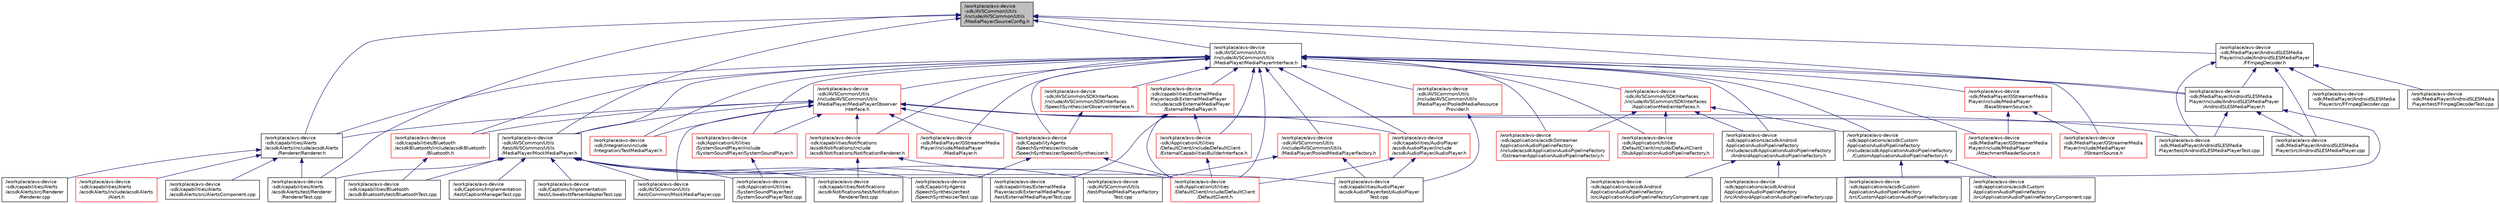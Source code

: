 digraph "/workplace/avs-device-sdk/AVSCommon/Utils/include/AVSCommon/Utils/MediaPlayer/SourceConfig.h"
{
  edge [fontname="Helvetica",fontsize="10",labelfontname="Helvetica",labelfontsize="10"];
  node [fontname="Helvetica",fontsize="10",shape=record];
  Node4 [label="/workplace/avs-device\l-sdk/AVSCommon/Utils\l/include/AVSCommon/Utils\l/MediaPlayer/SourceConfig.h",height=0.2,width=0.4,color="black", fillcolor="grey75", style="filled", fontcolor="black"];
  Node4 -> Node5 [dir="back",color="midnightblue",fontsize="10",style="solid",fontname="Helvetica"];
  Node5 [label="/workplace/avs-device\l-sdk/AVSCommon/Utils\l/include/AVSCommon/Utils\l/MediaPlayer/MediaPlayerInterface.h",height=0.2,width=0.4,color="black", fillcolor="white", style="filled",URL="$_media_player_interface_8h.html"];
  Node5 -> Node6 [dir="back",color="midnightblue",fontsize="10",style="solid",fontname="Helvetica"];
  Node6 [label="/workplace/avs-device\l-sdk/applications/acsdkAndroid\lApplicationAudioPipelineFactory\l/include/acsdkApplicationAudioPipelineFactory\l/AndroidApplicationAudioPipelineFactory.h",height=0.2,width=0.4,color="black", fillcolor="white", style="filled",URL="$_android_application_audio_pipeline_factory_8h.html"];
  Node6 -> Node7 [dir="back",color="midnightblue",fontsize="10",style="solid",fontname="Helvetica"];
  Node7 [label="/workplace/avs-device\l-sdk/applications/acsdkAndroid\lApplicationAudioPipelineFactory\l/src/AndroidApplicationAudioPipelineFactory.cpp",height=0.2,width=0.4,color="black", fillcolor="white", style="filled",URL="$_android_application_audio_pipeline_factory_8cpp.html"];
  Node6 -> Node8 [dir="back",color="midnightblue",fontsize="10",style="solid",fontname="Helvetica"];
  Node8 [label="/workplace/avs-device\l-sdk/applications/acsdkAndroid\lApplicationAudioPipelineFactory\l/src/ApplicationAudioPipelineFactoryComponent.cpp",height=0.2,width=0.4,color="black", fillcolor="white", style="filled",URL="$acsdk_android_application_audio_pipeline_factory_2src_2_application_audio_pipeline_factory_component_8cpp.html"];
  Node5 -> Node9 [dir="back",color="midnightblue",fontsize="10",style="solid",fontname="Helvetica"];
  Node9 [label="/workplace/avs-device\l-sdk/applications/acsdkCustom\lApplicationAudioPipelineFactory\l/include/acsdkApplicationAudioPipelineFactory\l/CustomApplicationAudioPipelineFactory.h",height=0.2,width=0.4,color="black", fillcolor="white", style="filled",URL="$_custom_application_audio_pipeline_factory_8h.html"];
  Node9 -> Node10 [dir="back",color="midnightblue",fontsize="10",style="solid",fontname="Helvetica"];
  Node10 [label="/workplace/avs-device\l-sdk/applications/acsdkCustom\lApplicationAudioPipelineFactory\l/src/ApplicationAudioPipelineFactoryComponent.cpp",height=0.2,width=0.4,color="black", fillcolor="white", style="filled",URL="$acsdk_custom_application_audio_pipeline_factory_2src_2_application_audio_pipeline_factory_component_8cpp.html"];
  Node9 -> Node11 [dir="back",color="midnightblue",fontsize="10",style="solid",fontname="Helvetica"];
  Node11 [label="/workplace/avs-device\l-sdk/applications/acsdkCustom\lApplicationAudioPipelineFactory\l/src/CustomApplicationAudioPipelineFactory.cpp",height=0.2,width=0.4,color="black", fillcolor="white", style="filled",URL="$_custom_application_audio_pipeline_factory_8cpp.html"];
  Node5 -> Node12 [dir="back",color="midnightblue",fontsize="10",style="solid",fontname="Helvetica"];
  Node12 [label="/workplace/avs-device\l-sdk/applications/acsdkGstreamer\lApplicationAudioPipelineFactory\l/include/acsdkApplicationAudioPipelineFactory\l/GstreamerApplicationAudioPipelineFactory.h",height=0.2,width=0.4,color="red", fillcolor="white", style="filled",URL="$_gstreamer_application_audio_pipeline_factory_8h.html"];
  Node5 -> Node15 [dir="back",color="midnightblue",fontsize="10",style="solid",fontname="Helvetica"];
  Node15 [label="/workplace/avs-device\l-sdk/ApplicationUtilities\l/DefaultClient/include/DefaultClient\l/DefaultClient.h",height=0.2,width=0.4,color="red", fillcolor="white", style="filled",URL="$_default_client_8h.html"];
  Node5 -> Node30 [dir="back",color="midnightblue",fontsize="10",style="solid",fontname="Helvetica"];
  Node30 [label="/workplace/avs-device\l-sdk/ApplicationUtilities\l/DefaultClient/include/DefaultClient\l/ExternalCapabilitiesBuilderInterface.h",height=0.2,width=0.4,color="red", fillcolor="white", style="filled",URL="$_external_capabilities_builder_interface_8h.html"];
  Node30 -> Node15 [dir="back",color="midnightblue",fontsize="10",style="solid",fontname="Helvetica"];
  Node5 -> Node33 [dir="back",color="midnightblue",fontsize="10",style="solid",fontname="Helvetica"];
  Node33 [label="/workplace/avs-device\l-sdk/ApplicationUtilities\l/DefaultClient/include/DefaultClient\l/StubApplicationAudioPipelineFactory.h",height=0.2,width=0.4,color="red", fillcolor="white", style="filled",URL="$_stub_application_audio_pipeline_factory_8h.html"];
  Node5 -> Node37 [dir="back",color="midnightblue",fontsize="10",style="solid",fontname="Helvetica"];
  Node37 [label="/workplace/avs-device\l-sdk/ApplicationUtilities\l/SystemSoundPlayer/include\l/SystemSoundPlayer/SystemSoundPlayer.h",height=0.2,width=0.4,color="red", fillcolor="white", style="filled",URL="$_system_sound_player_8h.html"];
  Node37 -> Node39 [dir="back",color="midnightblue",fontsize="10",style="solid",fontname="Helvetica"];
  Node39 [label="/workplace/avs-device\l-sdk/ApplicationUtilities\l/SystemSoundPlayer/test\l/SystemSoundPlayerTest.cpp",height=0.2,width=0.4,color="black", fillcolor="white", style="filled",URL="$_system_sound_player_test_8cpp.html"];
  Node5 -> Node43 [dir="back",color="midnightblue",fontsize="10",style="solid",fontname="Helvetica"];
  Node43 [label="/workplace/avs-device\l-sdk/AVSCommon/SDKInterfaces\l/include/AVSCommon/SDKInterfaces\l/ApplicationMediaInterfaces.h",height=0.2,width=0.4,color="red", fillcolor="white", style="filled",URL="$_application_media_interfaces_8h.html"];
  Node43 -> Node6 [dir="back",color="midnightblue",fontsize="10",style="solid",fontname="Helvetica"];
  Node43 -> Node9 [dir="back",color="midnightblue",fontsize="10",style="solid",fontname="Helvetica"];
  Node43 -> Node12 [dir="back",color="midnightblue",fontsize="10",style="solid",fontname="Helvetica"];
  Node43 -> Node33 [dir="back",color="midnightblue",fontsize="10",style="solid",fontname="Helvetica"];
  Node5 -> Node98 [dir="back",color="midnightblue",fontsize="10",style="solid",fontname="Helvetica"];
  Node98 [label="/workplace/avs-device\l-sdk/AVSCommon/SDKInterfaces\l/include/AVSCommon/SDKInterfaces\l/SpeechSynthesizerObserverInterface.h",height=0.2,width=0.4,color="red", fillcolor="white", style="filled",URL="$_speech_synthesizer_observer_interface_8h.html"];
  Node98 -> Node94 [dir="back",color="midnightblue",fontsize="10",style="solid",fontname="Helvetica"];
  Node94 [label="/workplace/avs-device\l-sdk/CapabilityAgents\l/SpeechSynthesizer/include\l/SpeechSynthesizer/SpeechSynthesizer.h",height=0.2,width=0.4,color="red", fillcolor="white", style="filled",URL="$_speech_synthesizer_8h.html"];
  Node94 -> Node15 [dir="back",color="midnightblue",fontsize="10",style="solid",fontname="Helvetica"];
  Node94 -> Node51 [dir="back",color="midnightblue",fontsize="10",style="solid",fontname="Helvetica"];
  Node51 [label="/workplace/avs-device\l-sdk/CapabilityAgents\l/SpeechSynthesizer/test\l/SpeechSynthesizerTest.cpp",height=0.2,width=0.4,color="black", fillcolor="white", style="filled",URL="$_speech_synthesizer_test_8cpp.html"];
  Node5 -> Node109 [dir="back",color="midnightblue",fontsize="10",style="solid",fontname="Helvetica"];
  Node109 [label="/workplace/avs-device\l-sdk/AVSCommon/Utils\l/include/AVSCommon/Utils\l/MediaPlayer/MediaPlayerObserver\lInterface.h",height=0.2,width=0.4,color="red", fillcolor="white", style="filled",URL="$_media_player_observer_interface_8h.html"];
  Node109 -> Node37 [dir="back",color="midnightblue",fontsize="10",style="solid",fontname="Helvetica"];
  Node109 -> Node110 [dir="back",color="midnightblue",fontsize="10",style="solid",fontname="Helvetica"];
  Node110 [label="/workplace/avs-device\l-sdk/AVSCommon/Utils\l/test/AVSCommon/Utils\l/MediaPlayer/MockMediaPlayer.h",height=0.2,width=0.4,color="black", fillcolor="white", style="filled",URL="$_mock_media_player_8h.html"];
  Node110 -> Node39 [dir="back",color="midnightblue",fontsize="10",style="solid",fontname="Helvetica"];
  Node110 -> Node111 [dir="back",color="midnightblue",fontsize="10",style="solid",fontname="Helvetica"];
  Node111 [label="/workplace/avs-device\l-sdk/AVSCommon/Utils\l/test/Common/MockMediaPlayer.cpp",height=0.2,width=0.4,color="black", fillcolor="white", style="filled",URL="$_mock_media_player_8cpp.html"];
  Node110 -> Node112 [dir="back",color="midnightblue",fontsize="10",style="solid",fontname="Helvetica"];
  Node112 [label="/workplace/avs-device\l-sdk/AVSCommon/Utils\l/test/PooledMediaPlayerFactory\lTest.cpp",height=0.2,width=0.4,color="black", fillcolor="white", style="filled",URL="$_pooled_media_player_factory_test_8cpp.html"];
  Node110 -> Node47 [dir="back",color="midnightblue",fontsize="10",style="solid",fontname="Helvetica"];
  Node47 [label="/workplace/avs-device\l-sdk/capabilities/Alerts\l/acsdkAlerts/test/Renderer\l/RendererTest.cpp",height=0.2,width=0.4,color="black", fillcolor="white", style="filled",URL="$_renderer_test_8cpp.html"];
  Node110 -> Node113 [dir="back",color="midnightblue",fontsize="10",style="solid",fontname="Helvetica"];
  Node113 [label="/workplace/avs-device\l-sdk/capabilities/AudioPlayer\l/acsdkAudioPlayer/test/AudioPlayer\lTest.cpp",height=0.2,width=0.4,color="black", fillcolor="white", style="filled",URL="$_audio_player_test_8cpp.html"];
  Node110 -> Node48 [dir="back",color="midnightblue",fontsize="10",style="solid",fontname="Helvetica"];
  Node48 [label="/workplace/avs-device\l-sdk/capabilities/Bluetooth\l/acsdkBluetooth/test/BluetoothTest.cpp",height=0.2,width=0.4,color="black", fillcolor="white", style="filled",URL="$_bluetooth_test_8cpp.html"];
  Node110 -> Node49 [dir="back",color="midnightblue",fontsize="10",style="solid",fontname="Helvetica"];
  Node49 [label="/workplace/avs-device\l-sdk/capabilities/ExternalMedia\lPlayer/acsdkExternalMediaPlayer\l/test/ExternalMediaPlayerTest.cpp",height=0.2,width=0.4,color="black", fillcolor="white", style="filled",URL="$_external_media_player_test_8cpp.html"];
  Node110 -> Node50 [dir="back",color="midnightblue",fontsize="10",style="solid",fontname="Helvetica"];
  Node50 [label="/workplace/avs-device\l-sdk/capabilities/Notifications\l/acsdkNotifications/test/Notification\lRendererTest.cpp",height=0.2,width=0.4,color="black", fillcolor="white", style="filled",URL="$_notification_renderer_test_8cpp.html"];
  Node110 -> Node51 [dir="back",color="midnightblue",fontsize="10",style="solid",fontname="Helvetica"];
  Node110 -> Node114 [dir="back",color="midnightblue",fontsize="10",style="solid",fontname="Helvetica"];
  Node114 [label="/workplace/avs-device\l-sdk/Captions/Implementation\l/test/CaptionManagerTest.cpp",height=0.2,width=0.4,color="black", fillcolor="white", style="filled",URL="$_caption_manager_test_8cpp.html"];
  Node110 -> Node115 [dir="back",color="midnightblue",fontsize="10",style="solid",fontname="Helvetica"];
  Node115 [label="/workplace/avs-device\l-sdk/Captions/Implementation\l/test/LibwebvttParserAdapterTest.cpp",height=0.2,width=0.4,color="black", fillcolor="white", style="filled",URL="$_libwebvtt_parser_adapter_test_8cpp.html"];
  Node109 -> Node111 [dir="back",color="midnightblue",fontsize="10",style="solid",fontname="Helvetica"];
  Node109 -> Node57 [dir="back",color="midnightblue",fontsize="10",style="solid",fontname="Helvetica"];
  Node57 [label="/workplace/avs-device\l-sdk/capabilities/Alerts\l/acsdkAlerts/include/acsdkAlerts\l/Renderer/Renderer.h",height=0.2,width=0.4,color="black", fillcolor="white", style="filled",URL="$_renderer_8h.html"];
  Node57 -> Node58 [dir="back",color="midnightblue",fontsize="10",style="solid",fontname="Helvetica"];
  Node58 [label="/workplace/avs-device\l-sdk/capabilities/Alerts\l/acsdkAlerts/include/acsdkAlerts\l/Alert.h",height=0.2,width=0.4,color="red", fillcolor="white", style="filled",URL="$_alert_8h.html"];
  Node57 -> Node56 [dir="back",color="midnightblue",fontsize="10",style="solid",fontname="Helvetica"];
  Node56 [label="/workplace/avs-device\l-sdk/capabilities/Alerts\l/acsdkAlerts/src/AlertsComponent.cpp",height=0.2,width=0.4,color="black", fillcolor="white", style="filled",URL="$_alerts_component_8cpp.html"];
  Node57 -> Node80 [dir="back",color="midnightblue",fontsize="10",style="solid",fontname="Helvetica"];
  Node80 [label="/workplace/avs-device\l-sdk/capabilities/Alerts\l/acsdkAlerts/src/Renderer\l/Renderer.cpp",height=0.2,width=0.4,color="black", fillcolor="white", style="filled",URL="$_renderer_8cpp.html"];
  Node57 -> Node47 [dir="back",color="midnightblue",fontsize="10",style="solid",fontname="Helvetica"];
  Node109 -> Node117 [dir="back",color="midnightblue",fontsize="10",style="solid",fontname="Helvetica"];
  Node117 [label="/workplace/avs-device\l-sdk/capabilities/AudioPlayer\l/acsdkAudioPlayer/include\l/acsdkAudioPlayer/AudioPlayer.h",height=0.2,width=0.4,color="red", fillcolor="white", style="filled",URL="$_audio_player_8h.html"];
  Node117 -> Node15 [dir="back",color="midnightblue",fontsize="10",style="solid",fontname="Helvetica"];
  Node117 -> Node113 [dir="back",color="midnightblue",fontsize="10",style="solid",fontname="Helvetica"];
  Node109 -> Node83 [dir="back",color="midnightblue",fontsize="10",style="solid",fontname="Helvetica"];
  Node83 [label="/workplace/avs-device\l-sdk/capabilities/Bluetooth\l/acsdkBluetooth/include/acsdkBluetooth\l/Bluetooth.h",height=0.2,width=0.4,color="red", fillcolor="white", style="filled",URL="$_bluetooth_8h.html"];
  Node83 -> Node48 [dir="back",color="midnightblue",fontsize="10",style="solid",fontname="Helvetica"];
  Node109 -> Node92 [dir="back",color="midnightblue",fontsize="10",style="solid",fontname="Helvetica"];
  Node92 [label="/workplace/avs-device\l-sdk/capabilities/Notifications\l/acsdkNotifications/include\l/acsdkNotifications/NotificationRenderer.h",height=0.2,width=0.4,color="red", fillcolor="white", style="filled",URL="$_notification_renderer_8h.html"];
  Node92 -> Node15 [dir="back",color="midnightblue",fontsize="10",style="solid",fontname="Helvetica"];
  Node92 -> Node50 [dir="back",color="midnightblue",fontsize="10",style="solid",fontname="Helvetica"];
  Node109 -> Node94 [dir="back",color="midnightblue",fontsize="10",style="solid",fontname="Helvetica"];
  Node109 -> Node146 [dir="back",color="midnightblue",fontsize="10",style="solid",fontname="Helvetica"];
  Node146 [label="/workplace/avs-device\l-sdk/Integration/include\l/Integration/TestMediaPlayer.h",height=0.2,width=0.4,color="red", fillcolor="white", style="filled",URL="$_test_media_player_8h.html"];
  Node109 -> Node148 [dir="back",color="midnightblue",fontsize="10",style="solid",fontname="Helvetica"];
  Node148 [label="/workplace/avs-device\l-sdk/MediaPlayer/AndroidSLESMedia\lPlayer/src/AndroidSLESMediaPlayer.cpp",height=0.2,width=0.4,color="black", fillcolor="white", style="filled",URL="$_android_s_l_e_s_media_player_8cpp.html"];
  Node109 -> Node149 [dir="back",color="midnightblue",fontsize="10",style="solid",fontname="Helvetica"];
  Node149 [label="/workplace/avs-device\l-sdk/MediaPlayer/AndroidSLESMedia\lPlayer/test/AndroidSLESMediaPlayerTest.cpp",height=0.2,width=0.4,color="black", fillcolor="white", style="filled",URL="$_android_s_l_e_s_media_player_test_8cpp.html"];
  Node109 -> Node150 [dir="back",color="midnightblue",fontsize="10",style="solid",fontname="Helvetica"];
  Node150 [label="/workplace/avs-device\l-sdk/MediaPlayer/GStreamerMedia\lPlayer/include/MediaPlayer\l/MediaPlayer.h",height=0.2,width=0.4,color="red", fillcolor="white", style="filled",URL="$_media_player_8h.html"];
  Node5 -> Node153 [dir="back",color="midnightblue",fontsize="10",style="solid",fontname="Helvetica"];
  Node153 [label="/workplace/avs-device\l-sdk/AVSCommon/Utils\l/include/AVSCommon/Utils\l/MediaPlayer/PooledMediaPlayerFactory.h",height=0.2,width=0.4,color="red", fillcolor="white", style="filled",URL="$_pooled_media_player_factory_8h.html"];
  Node153 -> Node112 [dir="back",color="midnightblue",fontsize="10",style="solid",fontname="Helvetica"];
  Node153 -> Node113 [dir="back",color="midnightblue",fontsize="10",style="solid",fontname="Helvetica"];
  Node5 -> Node156 [dir="back",color="midnightblue",fontsize="10",style="solid",fontname="Helvetica"];
  Node156 [label="/workplace/avs-device\l-sdk/AVSCommon/Utils\l/include/AVSCommon/Utils\l/MediaPlayer/PooledMediaResource\lProvider.h",height=0.2,width=0.4,color="red", fillcolor="white", style="filled",URL="$_pooled_media_resource_provider_8h.html"];
  Node156 -> Node113 [dir="back",color="midnightblue",fontsize="10",style="solid",fontname="Helvetica"];
  Node5 -> Node110 [dir="back",color="midnightblue",fontsize="10",style="solid",fontname="Helvetica"];
  Node5 -> Node57 [dir="back",color="midnightblue",fontsize="10",style="solid",fontname="Helvetica"];
  Node5 -> Node117 [dir="back",color="midnightblue",fontsize="10",style="solid",fontname="Helvetica"];
  Node5 -> Node83 [dir="back",color="midnightblue",fontsize="10",style="solid",fontname="Helvetica"];
  Node5 -> Node87 [dir="back",color="midnightblue",fontsize="10",style="solid",fontname="Helvetica"];
  Node87 [label="/workplace/avs-device\l-sdk/capabilities/ExternalMedia\lPlayer/acsdkExternalMediaPlayer\l/include/acsdkExternalMediaPlayer\l/ExternalMediaPlayer.h",height=0.2,width=0.4,color="red", fillcolor="white", style="filled",URL="$_external_media_player_8h.html"];
  Node87 -> Node15 [dir="back",color="midnightblue",fontsize="10",style="solid",fontname="Helvetica"];
  Node87 -> Node30 [dir="back",color="midnightblue",fontsize="10",style="solid",fontname="Helvetica"];
  Node87 -> Node49 [dir="back",color="midnightblue",fontsize="10",style="solid",fontname="Helvetica"];
  Node5 -> Node92 [dir="back",color="midnightblue",fontsize="10",style="solid",fontname="Helvetica"];
  Node5 -> Node94 [dir="back",color="midnightblue",fontsize="10",style="solid",fontname="Helvetica"];
  Node5 -> Node146 [dir="back",color="midnightblue",fontsize="10",style="solid",fontname="Helvetica"];
  Node5 -> Node157 [dir="back",color="midnightblue",fontsize="10",style="solid",fontname="Helvetica"];
  Node157 [label="/workplace/avs-device\l-sdk/MediaPlayer/AndroidSLESMedia\lPlayer/include/AndroidSLESMediaPlayer\l/AndroidSLESMediaPlayer.h",height=0.2,width=0.4,color="black", fillcolor="white", style="filled",URL="$_android_s_l_e_s_media_player_8h.html"];
  Node157 -> Node7 [dir="back",color="midnightblue",fontsize="10",style="solid",fontname="Helvetica"];
  Node157 -> Node148 [dir="back",color="midnightblue",fontsize="10",style="solid",fontname="Helvetica"];
  Node157 -> Node149 [dir="back",color="midnightblue",fontsize="10",style="solid",fontname="Helvetica"];
  Node5 -> Node158 [dir="back",color="midnightblue",fontsize="10",style="solid",fontname="Helvetica"];
  Node158 [label="/workplace/avs-device\l-sdk/MediaPlayer/GStreamerMedia\lPlayer/include/MediaPlayer\l/AttachmentReaderSource.h",height=0.2,width=0.4,color="red", fillcolor="white", style="filled",URL="$_attachment_reader_source_8h.html"];
  Node5 -> Node160 [dir="back",color="midnightblue",fontsize="10",style="solid",fontname="Helvetica"];
  Node160 [label="/workplace/avs-device\l-sdk/MediaPlayer/GStreamerMedia\lPlayer/include/MediaPlayer\l/BaseStreamSource.h",height=0.2,width=0.4,color="red", fillcolor="white", style="filled",URL="$_base_stream_source_8h.html"];
  Node160 -> Node158 [dir="back",color="midnightblue",fontsize="10",style="solid",fontname="Helvetica"];
  Node160 -> Node161 [dir="back",color="midnightblue",fontsize="10",style="solid",fontname="Helvetica"];
  Node161 [label="/workplace/avs-device\l-sdk/MediaPlayer/GStreamerMedia\lPlayer/include/MediaPlayer\l/IStreamSource.h",height=0.2,width=0.4,color="red", fillcolor="white", style="filled",URL="$_i_stream_source_8h.html"];
  Node5 -> Node161 [dir="back",color="midnightblue",fontsize="10",style="solid",fontname="Helvetica"];
  Node5 -> Node150 [dir="back",color="midnightblue",fontsize="10",style="solid",fontname="Helvetica"];
  Node4 -> Node110 [dir="back",color="midnightblue",fontsize="10",style="solid",fontname="Helvetica"];
  Node4 -> Node57 [dir="back",color="midnightblue",fontsize="10",style="solid",fontname="Helvetica"];
  Node4 -> Node47 [dir="back",color="midnightblue",fontsize="10",style="solid",fontname="Helvetica"];
  Node4 -> Node157 [dir="back",color="midnightblue",fontsize="10",style="solid",fontname="Helvetica"];
  Node4 -> Node164 [dir="back",color="midnightblue",fontsize="10",style="solid",fontname="Helvetica"];
  Node164 [label="/workplace/avs-device\l-sdk/MediaPlayer/AndroidSLESMedia\lPlayer/include/AndroidSLESMediaPlayer\l/FFmpegDecoder.h",height=0.2,width=0.4,color="black", fillcolor="white", style="filled",URL="$_f_fmpeg_decoder_8h.html"];
  Node164 -> Node157 [dir="back",color="midnightblue",fontsize="10",style="solid",fontname="Helvetica"];
  Node164 -> Node148 [dir="back",color="midnightblue",fontsize="10",style="solid",fontname="Helvetica"];
  Node164 -> Node165 [dir="back",color="midnightblue",fontsize="10",style="solid",fontname="Helvetica"];
  Node165 [label="/workplace/avs-device\l-sdk/MediaPlayer/AndroidSLESMedia\lPlayer/src/FFmpegDecoder.cpp",height=0.2,width=0.4,color="black", fillcolor="white", style="filled",URL="$_f_fmpeg_decoder_8cpp.html"];
  Node164 -> Node149 [dir="back",color="midnightblue",fontsize="10",style="solid",fontname="Helvetica"];
  Node164 -> Node166 [dir="back",color="midnightblue",fontsize="10",style="solid",fontname="Helvetica"];
  Node166 [label="/workplace/avs-device\l-sdk/MediaPlayer/AndroidSLESMedia\lPlayer/test/FFmpegDecoderTest.cpp",height=0.2,width=0.4,color="black", fillcolor="white", style="filled",URL="$_f_fmpeg_decoder_test_8cpp.html"];
}
